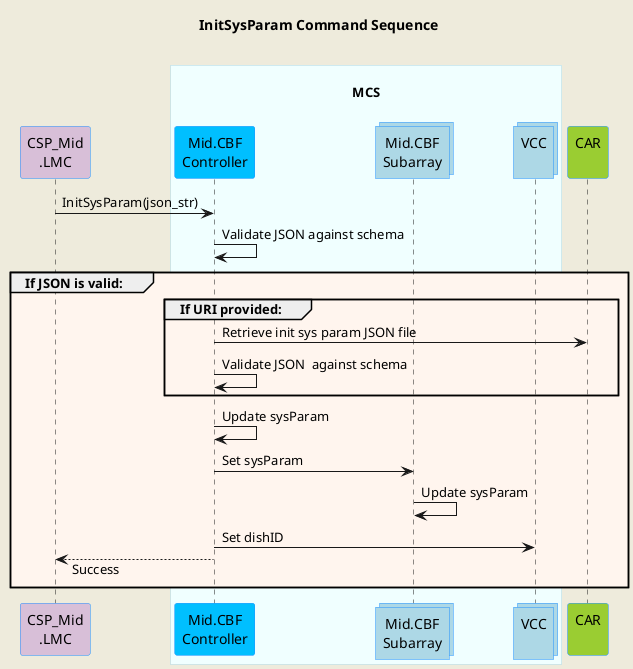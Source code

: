 @startuml
'https://plantuml.com/sequence-diagram
skinparam backgroundColor #EEEBDC
skinparam sequence {
ParticipantBorderColor DodgerBlue
ParticipantBackgroundColor DeepSkyBlue
ActorBorderColor DarkGreen
ActorBackgroundColor Green
BoxBorderColor LightBlue
BoxBackgroundColor #F0FFFF
}
skinparam collections {
  BackGroundColor LightBlue
  BorderColor DodgerBlue
}
skinparam responseMessageBelowArrow true

title InitSysParam Command Sequence\n

participant "CSP_Mid\n.LMC" as lmc #Thistle
box "\nMCS\n"
  participant "Mid.CBF\nController" as controller
  collections "Mid.CBF\nSubarray" as subarray
  collections "VCC\n" as vcc
end box
participant "CAR\n" as car #YellowGreen

lmc          -> controller          : InitSysParam(json_str)
controller   -> controller          : Validate JSON against schema

group #SeaShell If JSON is valid:
  group #SeaShell If URI provided:
    controller    -> car            : Retrieve init sys param JSON file
    controller    -> controller     : Validate JSON  against schema
  end group
  controller      -> controller     : Update sysParam
  controller      -> subarray       : Set sysParam
  subarray        -> subarray       : Update sysParam
  controller      -> vcc            : Set dishID
  lmc         <-- controller        : Success
end group


@enduml